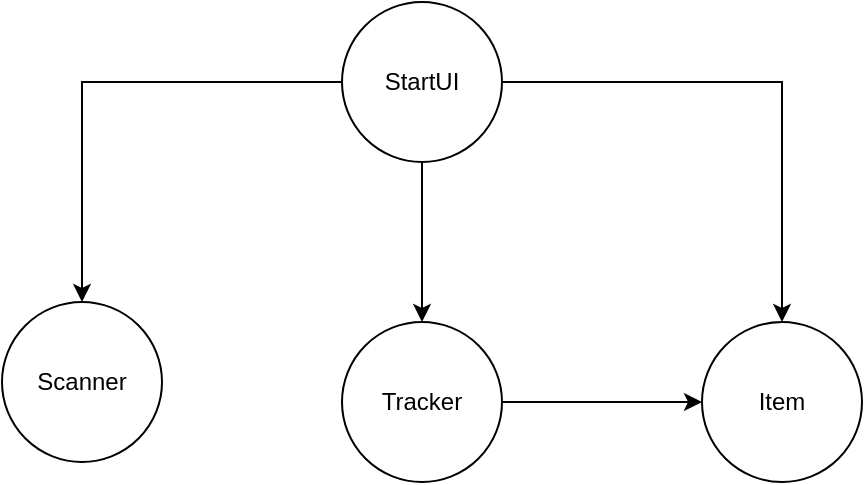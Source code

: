 <mxfile version="15.5.4" type="github">
  <diagram id="RmSQHdt5ej1oo-CZaMIL" name="Page-1">
    <mxGraphModel dx="1054" dy="585" grid="1" gridSize="10" guides="1" tooltips="1" connect="1" arrows="1" fold="1" page="1" pageScale="1" pageWidth="827" pageHeight="1169" math="0" shadow="0">
      <root>
        <mxCell id="0" />
        <mxCell id="1" parent="0" />
        <mxCell id="umeivOy3VReTgN2AVx2t-5" style="edgeStyle=orthogonalEdgeStyle;rounded=0;orthogonalLoop=1;jettySize=auto;html=1;entryX=0.5;entryY=0;entryDx=0;entryDy=0;" edge="1" parent="1" source="umeivOy3VReTgN2AVx2t-1" target="umeivOy3VReTgN2AVx2t-3">
          <mxGeometry relative="1" as="geometry" />
        </mxCell>
        <mxCell id="umeivOy3VReTgN2AVx2t-6" style="edgeStyle=orthogonalEdgeStyle;rounded=0;orthogonalLoop=1;jettySize=auto;html=1;entryX=0.5;entryY=0;entryDx=0;entryDy=0;" edge="1" parent="1" source="umeivOy3VReTgN2AVx2t-1" target="umeivOy3VReTgN2AVx2t-4">
          <mxGeometry relative="1" as="geometry" />
        </mxCell>
        <mxCell id="umeivOy3VReTgN2AVx2t-7" style="edgeStyle=orthogonalEdgeStyle;rounded=0;orthogonalLoop=1;jettySize=auto;html=1;entryX=0.5;entryY=0;entryDx=0;entryDy=0;" edge="1" parent="1" source="umeivOy3VReTgN2AVx2t-1" target="umeivOy3VReTgN2AVx2t-2">
          <mxGeometry relative="1" as="geometry" />
        </mxCell>
        <mxCell id="umeivOy3VReTgN2AVx2t-1" value="StartUI" style="ellipse;whiteSpace=wrap;html=1;aspect=fixed;" vertex="1" parent="1">
          <mxGeometry x="360" y="50" width="80" height="80" as="geometry" />
        </mxCell>
        <mxCell id="umeivOy3VReTgN2AVx2t-2" value="Scanner" style="ellipse;whiteSpace=wrap;html=1;aspect=fixed;" vertex="1" parent="1">
          <mxGeometry x="190" y="200" width="80" height="80" as="geometry" />
        </mxCell>
        <mxCell id="umeivOy3VReTgN2AVx2t-8" style="edgeStyle=orthogonalEdgeStyle;rounded=0;orthogonalLoop=1;jettySize=auto;html=1;" edge="1" parent="1" source="umeivOy3VReTgN2AVx2t-3" target="umeivOy3VReTgN2AVx2t-4">
          <mxGeometry relative="1" as="geometry" />
        </mxCell>
        <mxCell id="umeivOy3VReTgN2AVx2t-3" value="Tracker" style="ellipse;whiteSpace=wrap;html=1;aspect=fixed;" vertex="1" parent="1">
          <mxGeometry x="360" y="210" width="80" height="80" as="geometry" />
        </mxCell>
        <mxCell id="umeivOy3VReTgN2AVx2t-4" value="Item" style="ellipse;whiteSpace=wrap;html=1;aspect=fixed;" vertex="1" parent="1">
          <mxGeometry x="540" y="210" width="80" height="80" as="geometry" />
        </mxCell>
      </root>
    </mxGraphModel>
  </diagram>
</mxfile>
